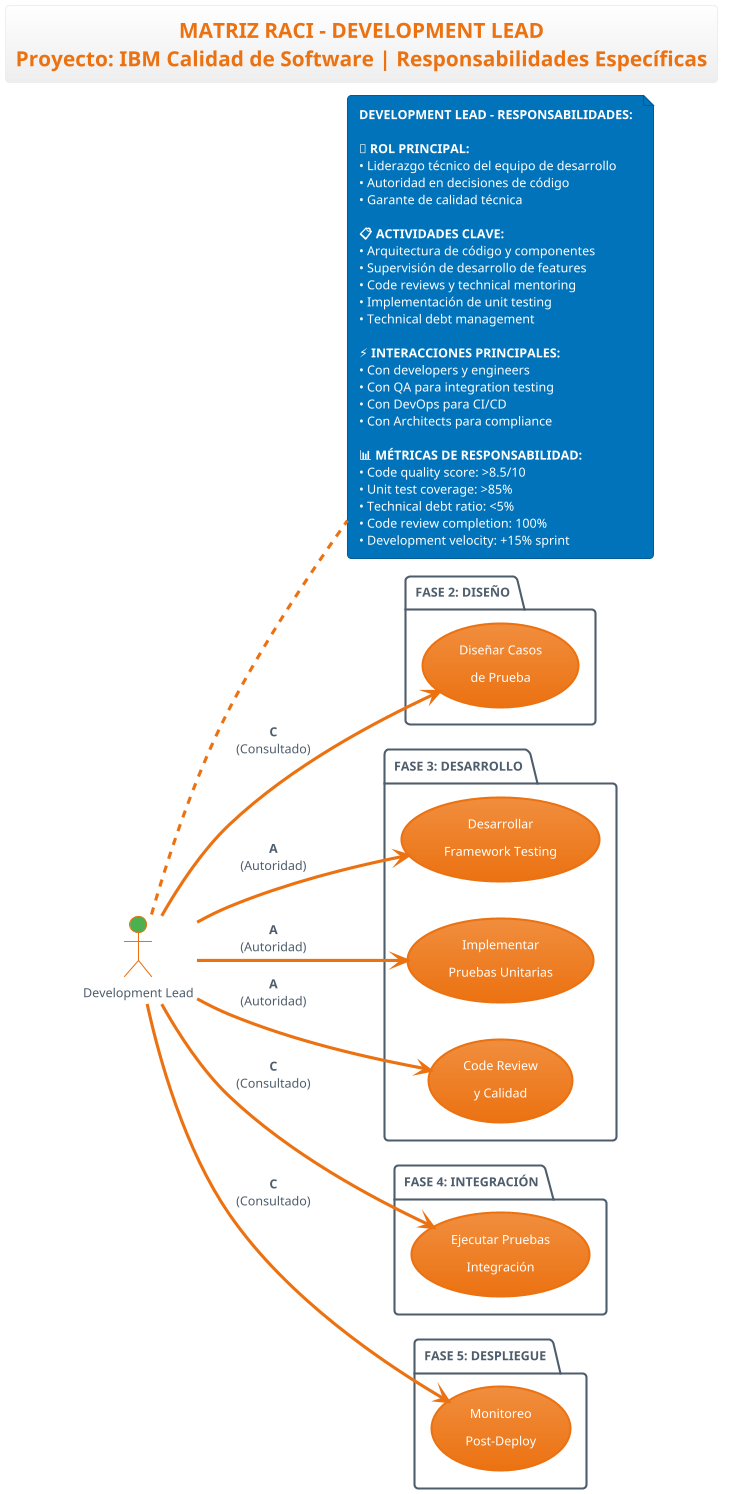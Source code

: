 @startuml roles-development-lead
!theme aws-orange
left to right direction

title **MATRIZ RACI - DEVELOPMENT LEAD**\nProyecto: IBM Calidad de Software | Responsabilidades Específicas

' Actor principal
actor "Development Lead" as DL #4CAF50

' Casos de uso por fases donde Development Lead participa
package "**FASE 2: DISEÑO**" {
  usecase "Diseñar Casos\nde Prueba" as UC4
}

package "**FASE 3: DESARROLLO**" {
  usecase "Desarrollar\nFramework Testing" as UC7
  usecase "Implementar\nPruebas Unitarias" as UC8
  usecase "Code Review\ny Calidad" as UC9
}

package "**FASE 4: INTEGRACIÓN**" {
  usecase "Ejecutar Pruebas\nIntegración" as UC10
}

package "**FASE 5: DESPLIEGUE**" {
  usecase "Monitoreo\nPost-Deploy" as UC15
}

' Relaciones específicas del Development Lead
DL --> UC4 : **C**\n(Consultado)
DL --> UC7 : **A**\n(Autoridad)
DL --> UC8 : **A**\n(Autoridad)
DL --> UC9 : **A**\n(Autoridad)
DL --> UC10 : **C**\n(Consultado)
DL --> UC15 : **C**\n(Consultado)

' Descripción del rol
note right of DL
**DEVELOPMENT LEAD - RESPONSABILIDADES:**

**🎯 ROL PRINCIPAL:**
• Liderazgo técnico del equipo de desarrollo
• Autoridad en decisiones de código
• Garante de calidad técnica

**📋 ACTIVIDADES CLAVE:**
• Arquitectura de código y componentes
• Supervisión de desarrollo de features
• Code reviews y technical mentoring
• Implementación de unit testing
• Technical debt management

**⚡ INTERACCIONES PRINCIPALES:**
• Con developers y engineers
• Con QA para integration testing
• Con DevOps para CI/CD
• Con Architects para compliance

**📊 MÉTRICAS DE RESPONSABILIDAD:**
• Code quality score: >8.5/10
• Unit test coverage: >85%
• Technical debt ratio: <5%
• Code review completion: 100%
• Development velocity: +15% sprint
end note

@enduml
